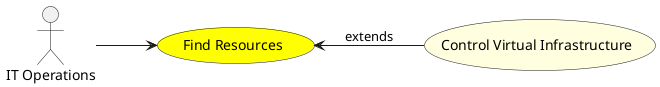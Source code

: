 @startuml


left to right direction

usecase "Find Resources" as FindResources #yellow

Actor "IT Operations" as ITOperations

ITOperations --> FindResources





usecase "Control Virtual Infrastructure" as ControlVirtualInfrastructure #lightyellow

FindResources <-- ControlVirtualInfrastructure : extends







@enduml
